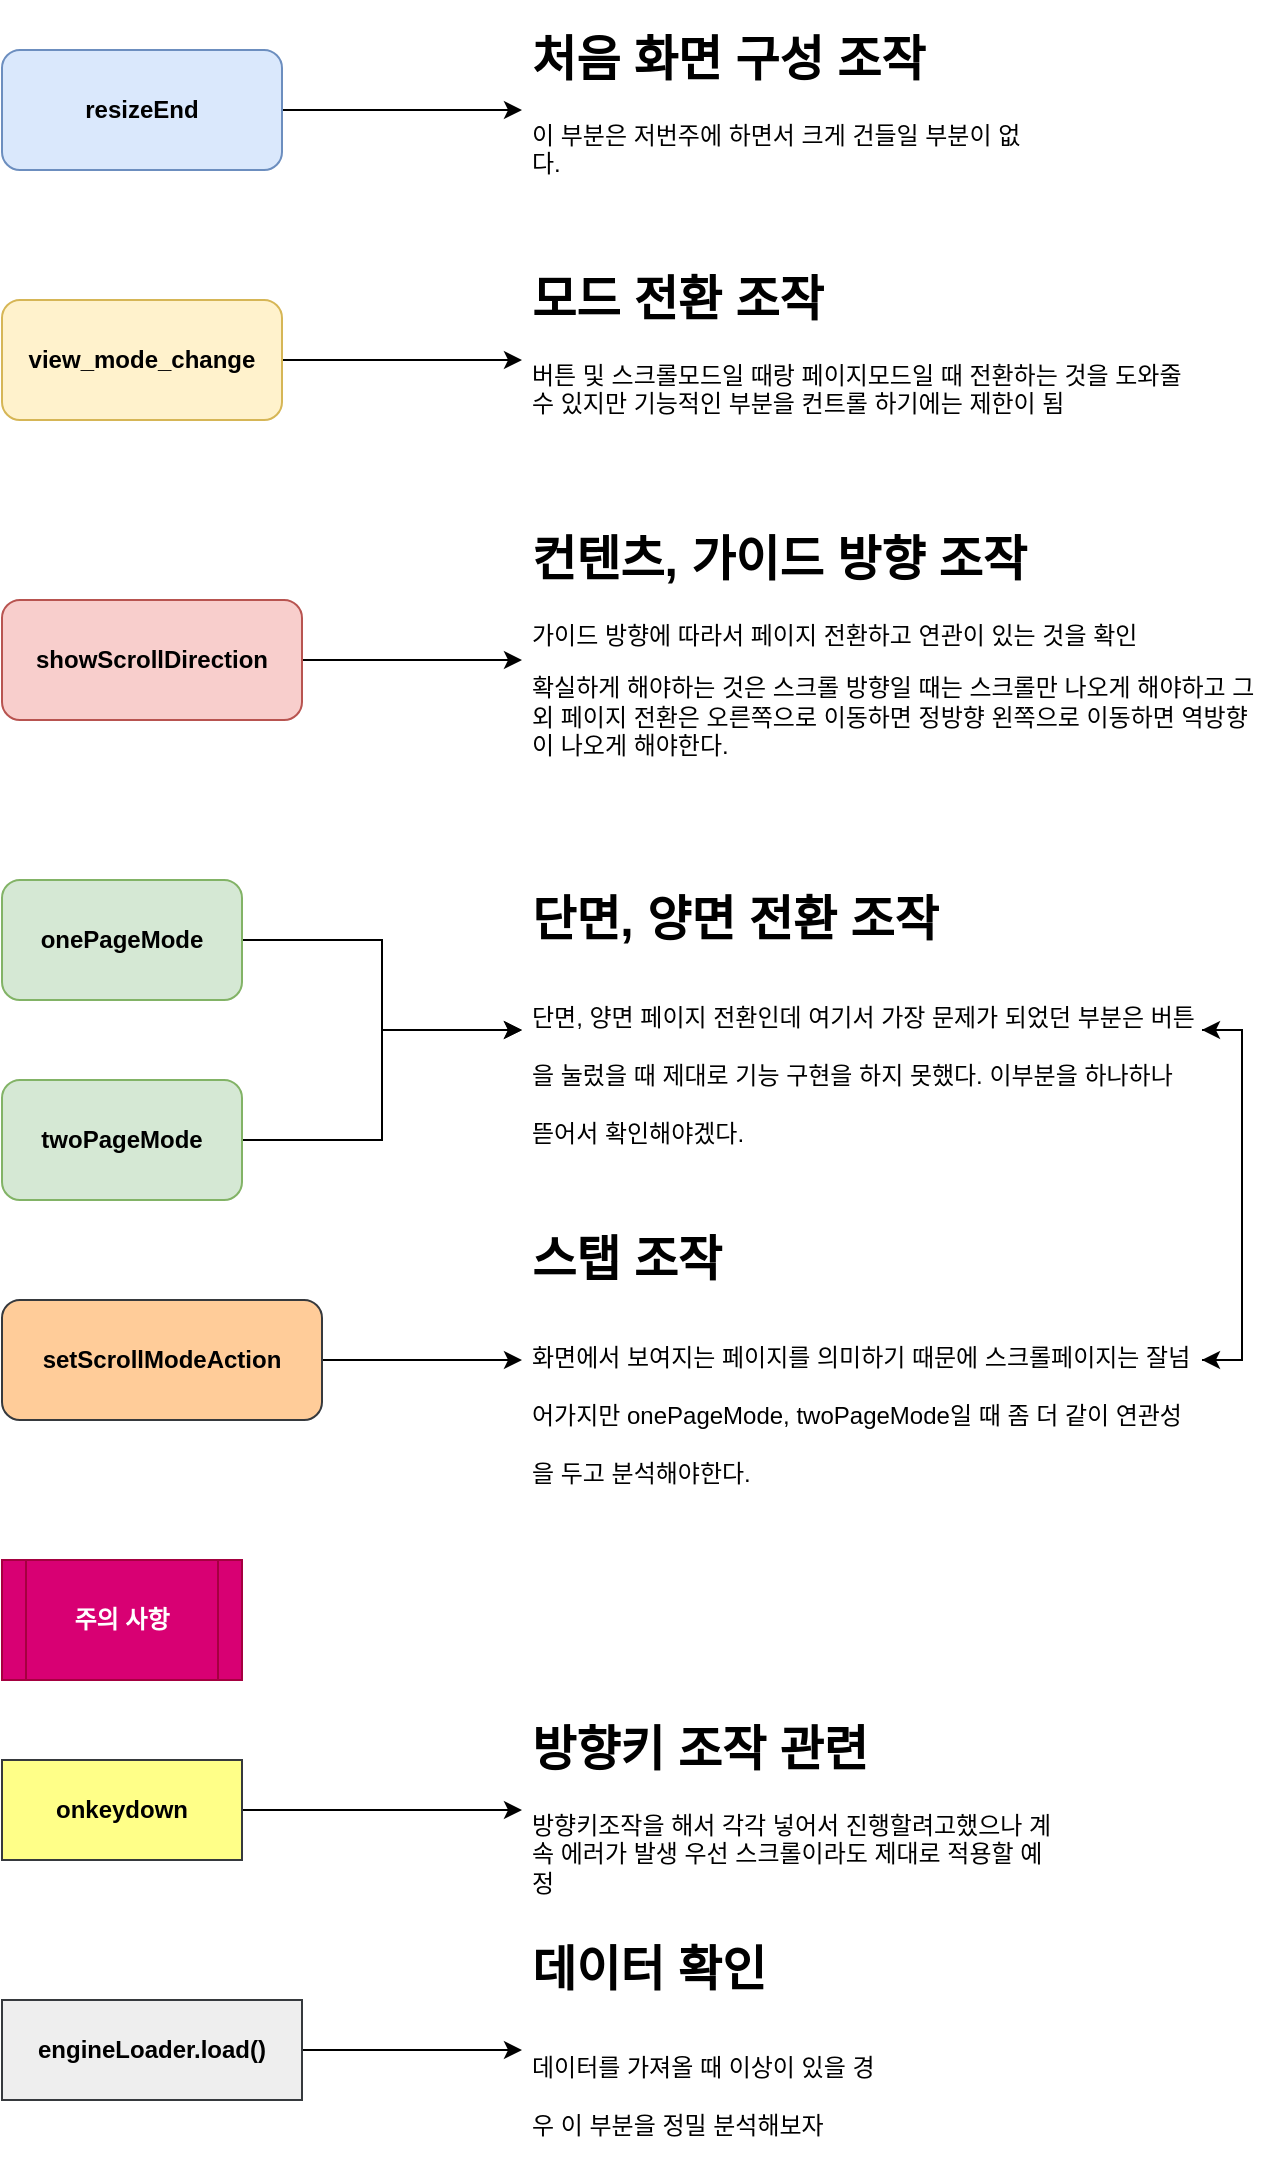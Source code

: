 <mxfile version="14.7.7" type="github">
  <diagram id="IzlXTpwW6o7o62uS0WEG" name="Page-1">
    <mxGraphModel dx="1038" dy="547" grid="1" gridSize="10" guides="1" tooltips="1" connect="1" arrows="1" fold="1" page="1" pageScale="1" pageWidth="827" pageHeight="1169" math="0" shadow="0">
      <root>
        <mxCell id="0" />
        <mxCell id="1" parent="0" />
        <mxCell id="V6XNfu9ZdhstBdqIbPVm-3" style="edgeStyle=orthogonalEdgeStyle;rounded=0;orthogonalLoop=1;jettySize=auto;html=1;entryX=0;entryY=0.5;entryDx=0;entryDy=0;" parent="1" source="V6XNfu9ZdhstBdqIbPVm-1" target="V6XNfu9ZdhstBdqIbPVm-2" edge="1">
          <mxGeometry relative="1" as="geometry" />
        </mxCell>
        <mxCell id="V6XNfu9ZdhstBdqIbPVm-1" value="&lt;b&gt;showScrollDirection&lt;/b&gt;" style="rounded=1;whiteSpace=wrap;html=1;fillColor=#f8cecc;strokeColor=#b85450;" parent="1" vertex="1">
          <mxGeometry x="80" y="320" width="150" height="60" as="geometry" />
        </mxCell>
        <mxCell id="V6XNfu9ZdhstBdqIbPVm-2" value="&lt;h1&gt;컨텐츠, 가이드 방향 조작&amp;nbsp;&lt;/h1&gt;&lt;p&gt;가이드 방향에 따라서 페이지 전환하고 연관이 있는 것을 확인&amp;nbsp;&lt;/p&gt;&lt;p&gt;확실하게 해야하는 것은 스크롤 방향일 때는 스크롤만 나오게 해야하고 그 외 페이지 전환은 오른쪽으로 이동하면 정방향 왼쪽으로 이동하면 역방향이 나오게 해야한다.&amp;nbsp;&lt;/p&gt;" style="text;html=1;strokeColor=none;fillColor=none;spacing=5;spacingTop=-20;whiteSpace=wrap;overflow=hidden;rounded=0;" parent="1" vertex="1">
          <mxGeometry x="340" y="280" width="370" height="140" as="geometry" />
        </mxCell>
        <mxCell id="V6XNfu9ZdhstBdqIbPVm-6" style="edgeStyle=orthogonalEdgeStyle;rounded=0;orthogonalLoop=1;jettySize=auto;html=1;" parent="1" source="V6XNfu9ZdhstBdqIbPVm-4" target="V6XNfu9ZdhstBdqIbPVm-5" edge="1">
          <mxGeometry relative="1" as="geometry" />
        </mxCell>
        <mxCell id="V6XNfu9ZdhstBdqIbPVm-4" value="&lt;b&gt;view_mode_change&lt;/b&gt;" style="rounded=1;whiteSpace=wrap;html=1;fillColor=#fff2cc;strokeColor=#d6b656;" parent="1" vertex="1">
          <mxGeometry x="80" y="170" width="140" height="60" as="geometry" />
        </mxCell>
        <mxCell id="V6XNfu9ZdhstBdqIbPVm-5" value="&lt;h1&gt;모드 전환 조작&lt;/h1&gt;&lt;p&gt;버튼 및 스크롤모드일 때랑 페이지모드일 때 전환하는 것을 도와줄 수 있지만 기능적인 부분을 컨트롤 하기에는 제한이 됨&amp;nbsp;&lt;/p&gt;" style="text;html=1;strokeColor=none;fillColor=none;spacing=5;spacingTop=-20;whiteSpace=wrap;overflow=hidden;rounded=0;" parent="1" vertex="1">
          <mxGeometry x="340" y="150" width="340" height="100" as="geometry" />
        </mxCell>
        <mxCell id="V6XNfu9ZdhstBdqIbPVm-10" style="edgeStyle=orthogonalEdgeStyle;rounded=0;orthogonalLoop=1;jettySize=auto;html=1;entryX=0;entryY=0.5;entryDx=0;entryDy=0;" parent="1" source="V6XNfu9ZdhstBdqIbPVm-7" target="V6XNfu9ZdhstBdqIbPVm-9" edge="1">
          <mxGeometry relative="1" as="geometry" />
        </mxCell>
        <mxCell id="V6XNfu9ZdhstBdqIbPVm-7" value="&lt;b&gt;onePageMode&lt;/b&gt;" style="rounded=1;whiteSpace=wrap;html=1;fillColor=#d5e8d4;strokeColor=#82b366;" parent="1" vertex="1">
          <mxGeometry x="80" y="460" width="120" height="60" as="geometry" />
        </mxCell>
        <mxCell id="V6XNfu9ZdhstBdqIbPVm-11" style="edgeStyle=orthogonalEdgeStyle;rounded=0;orthogonalLoop=1;jettySize=auto;html=1;" parent="1" source="V6XNfu9ZdhstBdqIbPVm-8" target="V6XNfu9ZdhstBdqIbPVm-9" edge="1">
          <mxGeometry relative="1" as="geometry" />
        </mxCell>
        <mxCell id="V6XNfu9ZdhstBdqIbPVm-8" value="&lt;b&gt;twoPageMode&lt;/b&gt;" style="rounded=1;whiteSpace=wrap;html=1;fillColor=#d5e8d4;strokeColor=#82b366;" parent="1" vertex="1">
          <mxGeometry x="80" y="560" width="120" height="60" as="geometry" />
        </mxCell>
        <mxCell id="YyI7yfQiKExQXq_ci0Xg-11" style="edgeStyle=orthogonalEdgeStyle;rounded=0;orthogonalLoop=1;jettySize=auto;html=1;entryX=1;entryY=0.5;entryDx=0;entryDy=0;" edge="1" parent="1" source="V6XNfu9ZdhstBdqIbPVm-9" target="YyI7yfQiKExQXq_ci0Xg-9">
          <mxGeometry relative="1" as="geometry">
            <Array as="points">
              <mxPoint x="700" y="535" />
              <mxPoint x="700" y="700" />
            </Array>
          </mxGeometry>
        </mxCell>
        <mxCell id="V6XNfu9ZdhstBdqIbPVm-9" value="&lt;h1&gt;&lt;span&gt;단면, 양면 전환 조작&lt;/span&gt;&lt;/h1&gt;&lt;h1&gt;&lt;span style=&quot;font-size: 12px ; font-weight: 400&quot;&gt;단면, 양면 페이지 전환인데 여기서 가장 문제가 되었던 부분은 버튼을 눌렀을 때 제대로 기능 구현을 하지 못했다. 이부분을 하나하나 뜯어서 확인해야겠다.&lt;/span&gt;&lt;/h1&gt;" style="text;html=1;strokeColor=none;fillColor=none;spacing=5;spacingTop=-20;whiteSpace=wrap;overflow=hidden;rounded=0;" parent="1" vertex="1">
          <mxGeometry x="340" y="460" width="340" height="150" as="geometry" />
        </mxCell>
        <mxCell id="YyI7yfQiKExQXq_ci0Xg-3" style="edgeStyle=orthogonalEdgeStyle;rounded=0;orthogonalLoop=1;jettySize=auto;html=1;" edge="1" parent="1" source="YyI7yfQiKExQXq_ci0Xg-1" target="YyI7yfQiKExQXq_ci0Xg-2">
          <mxGeometry relative="1" as="geometry" />
        </mxCell>
        <mxCell id="YyI7yfQiKExQXq_ci0Xg-1" value="&lt;b&gt;resizeEnd&lt;/b&gt;" style="rounded=1;whiteSpace=wrap;html=1;fillColor=#dae8fc;strokeColor=#6c8ebf;" vertex="1" parent="1">
          <mxGeometry x="80" y="45" width="140" height="60" as="geometry" />
        </mxCell>
        <mxCell id="YyI7yfQiKExQXq_ci0Xg-2" value="&lt;h1&gt;처음 화면 구성 조작&lt;/h1&gt;&lt;p&gt;이 부분은 저번주에 하면서 크게 건들일 부분이 없다.&amp;nbsp;&lt;/p&gt;" style="text;html=1;strokeColor=none;fillColor=none;spacing=5;spacingTop=-20;whiteSpace=wrap;overflow=hidden;rounded=0;" vertex="1" parent="1">
          <mxGeometry x="340" y="30" width="260" height="90" as="geometry" />
        </mxCell>
        <mxCell id="YyI7yfQiKExQXq_ci0Xg-4" value="&lt;b&gt;주의 사항&lt;/b&gt;" style="shape=process;whiteSpace=wrap;html=1;backgroundOutline=1;fillColor=#d80073;strokeColor=#A50040;fontColor=#ffffff;" vertex="1" parent="1">
          <mxGeometry x="80" y="800" width="120" height="60" as="geometry" />
        </mxCell>
        <mxCell id="YyI7yfQiKExQXq_ci0Xg-7" style="edgeStyle=orthogonalEdgeStyle;rounded=0;orthogonalLoop=1;jettySize=auto;html=1;entryX=0;entryY=0.5;entryDx=0;entryDy=0;" edge="1" parent="1" source="YyI7yfQiKExQXq_ci0Xg-5">
          <mxGeometry relative="1" as="geometry">
            <mxPoint x="340" y="925" as="targetPoint" />
          </mxGeometry>
        </mxCell>
        <mxCell id="YyI7yfQiKExQXq_ci0Xg-5" value="&lt;b&gt;onkeydown&lt;/b&gt;" style="rounded=0;whiteSpace=wrap;html=1;fillColor=#ffff88;strokeColor=#36393d;" vertex="1" parent="1">
          <mxGeometry x="80" y="900" width="120" height="50" as="geometry" />
        </mxCell>
        <mxCell id="YyI7yfQiKExQXq_ci0Xg-6" value="&lt;h1&gt;방향키 조작 관련&lt;/h1&gt;&lt;p&gt;방향키조작을 해서 각각 넣어서 진행할려고했으나 계속 에러가 발생 우선 스크롤이라도 제대로 적용할 예정&amp;nbsp;&lt;/p&gt;" style="text;html=1;strokeColor=none;fillColor=none;spacing=5;spacingTop=-20;whiteSpace=wrap;overflow=hidden;rounded=0;" vertex="1" parent="1">
          <mxGeometry x="340" y="875" width="270" height="100" as="geometry" />
        </mxCell>
        <mxCell id="YyI7yfQiKExQXq_ci0Xg-10" style="edgeStyle=orthogonalEdgeStyle;rounded=0;orthogonalLoop=1;jettySize=auto;html=1;" edge="1" parent="1" source="YyI7yfQiKExQXq_ci0Xg-8" target="YyI7yfQiKExQXq_ci0Xg-9">
          <mxGeometry relative="1" as="geometry" />
        </mxCell>
        <mxCell id="YyI7yfQiKExQXq_ci0Xg-8" value="&lt;b&gt;setScrollModeAction&lt;/b&gt;" style="rounded=1;whiteSpace=wrap;html=1;fillColor=#ffcc99;strokeColor=#36393d;" vertex="1" parent="1">
          <mxGeometry x="80" y="670" width="160" height="60" as="geometry" />
        </mxCell>
        <mxCell id="YyI7yfQiKExQXq_ci0Xg-12" style="edgeStyle=orthogonalEdgeStyle;rounded=0;orthogonalLoop=1;jettySize=auto;html=1;entryX=1;entryY=0.5;entryDx=0;entryDy=0;" edge="1" parent="1" source="YyI7yfQiKExQXq_ci0Xg-9" target="V6XNfu9ZdhstBdqIbPVm-9">
          <mxGeometry relative="1" as="geometry">
            <Array as="points">
              <mxPoint x="700" y="700" />
              <mxPoint x="700" y="535" />
            </Array>
          </mxGeometry>
        </mxCell>
        <mxCell id="YyI7yfQiKExQXq_ci0Xg-9" value="&lt;h1&gt;&lt;span&gt;스탭 조작&lt;/span&gt;&lt;/h1&gt;&lt;h1&gt;&lt;span style=&quot;font-size: 12px ; font-weight: 400&quot;&gt;화면에서 보여지는 페이지를 의미하기 때문에 스크롤페이지는 잘넘어가지만 onePageMode, twoPageMode일 때 좀 더 같이 연관성을 두고 분석해야한다.&amp;nbsp;&lt;/span&gt;&lt;/h1&gt;" style="text;html=1;strokeColor=none;fillColor=none;spacing=5;spacingTop=-20;whiteSpace=wrap;overflow=hidden;rounded=0;" vertex="1" parent="1">
          <mxGeometry x="340" y="630" width="340" height="140" as="geometry" />
        </mxCell>
        <mxCell id="YyI7yfQiKExQXq_ci0Xg-15" style="edgeStyle=orthogonalEdgeStyle;rounded=0;orthogonalLoop=1;jettySize=auto;html=1;entryX=0;entryY=0.5;entryDx=0;entryDy=0;" edge="1" parent="1" source="YyI7yfQiKExQXq_ci0Xg-13" target="YyI7yfQiKExQXq_ci0Xg-14">
          <mxGeometry relative="1" as="geometry" />
        </mxCell>
        <mxCell id="YyI7yfQiKExQXq_ci0Xg-13" value="&lt;b&gt;engineLoader.load()&lt;/b&gt;" style="rounded=0;whiteSpace=wrap;html=1;fillColor=#eeeeee;strokeColor=#36393d;" vertex="1" parent="1">
          <mxGeometry x="80" y="1020" width="150" height="50" as="geometry" />
        </mxCell>
        <mxCell id="YyI7yfQiKExQXq_ci0Xg-14" value="&lt;h1&gt;&lt;span&gt;데이터 확인&lt;/span&gt;&lt;/h1&gt;&lt;h1&gt;&lt;span style=&quot;font-size: 12px ; font-weight: 400&quot;&gt;데이터를 가져올 때 이상이 있을 경우 이 부분을 정밀 분석해보자&amp;nbsp;&lt;/span&gt;&lt;/h1&gt;" style="text;html=1;strokeColor=none;fillColor=none;spacing=5;spacingTop=-20;whiteSpace=wrap;overflow=hidden;rounded=0;" vertex="1" parent="1">
          <mxGeometry x="340" y="985" width="190" height="120" as="geometry" />
        </mxCell>
      </root>
    </mxGraphModel>
  </diagram>
</mxfile>
